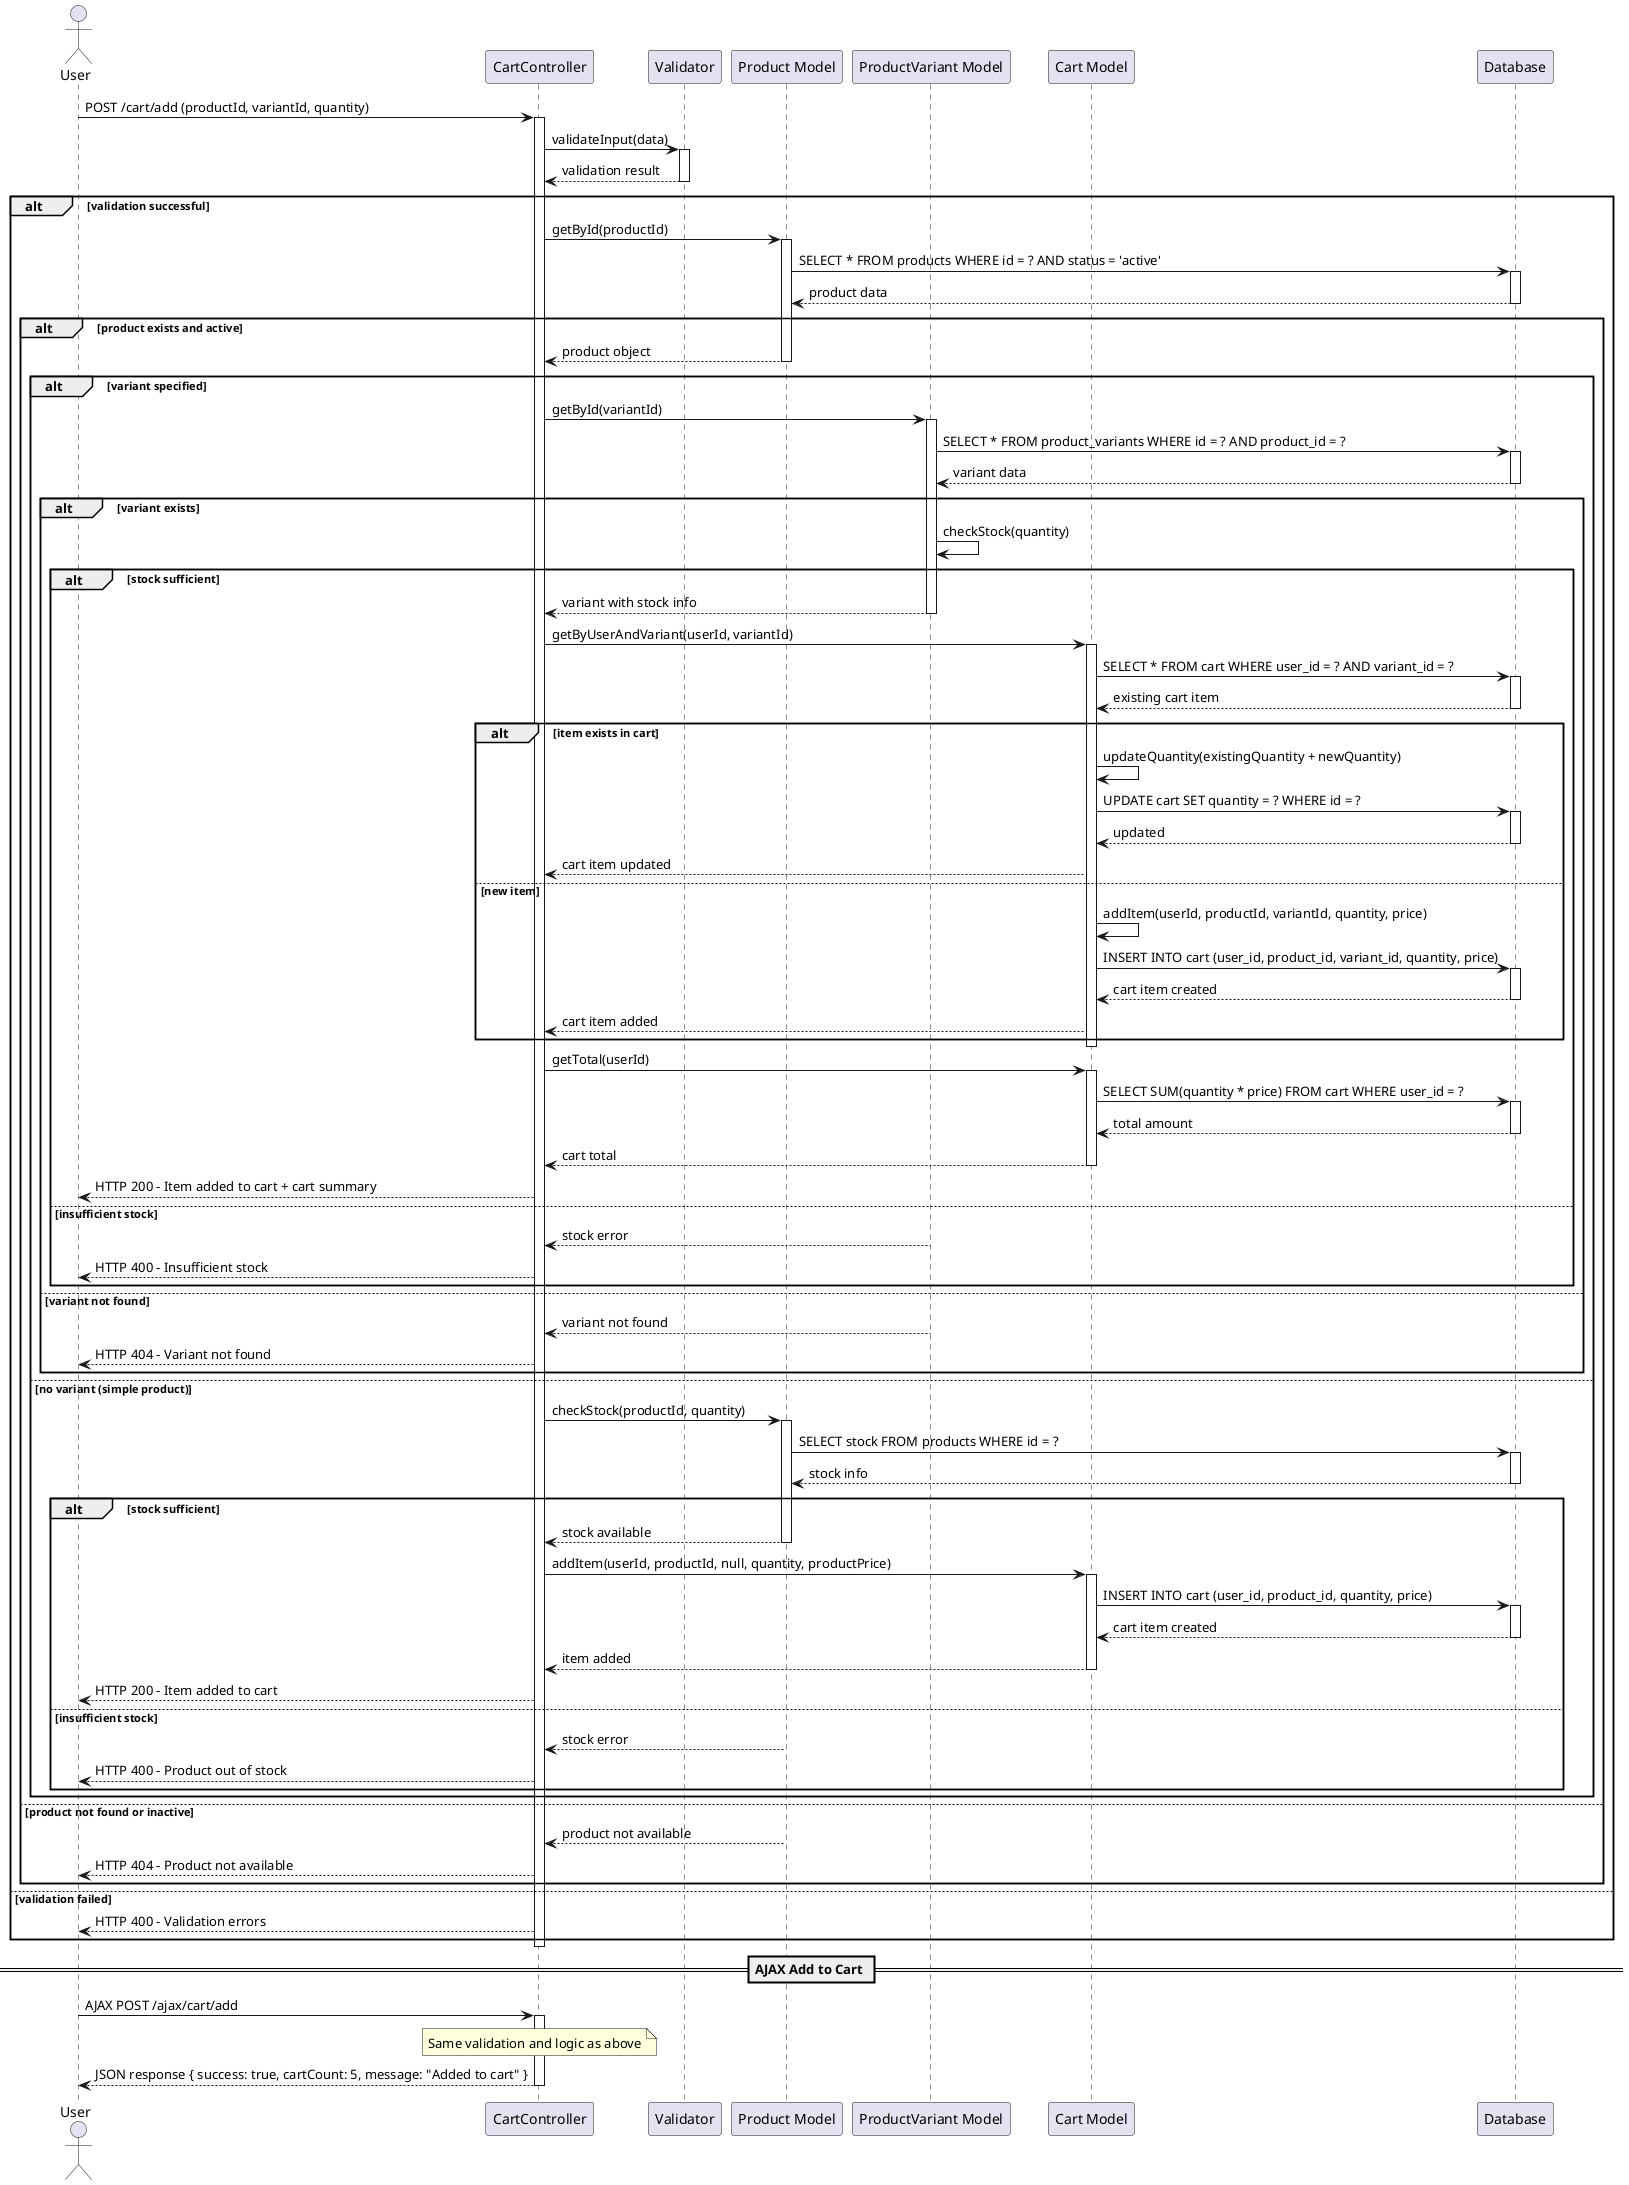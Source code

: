 @startuml Add to Cart - Sequence Diagram

actor User
participant "CartController" as Controller
participant "Validator" as Valid
participant "Product Model" as ProductModel
participant "ProductVariant Model" as VariantModel
participant "Cart Model" as CartModel
participant "Database" as DB

User -> Controller: POST /cart/add (productId, variantId, quantity)
activate Controller

Controller -> Valid: validateInput(data)
activate Valid
Valid --> Controller: validation result
deactivate Valid

alt validation successful
    Controller -> ProductModel: getById(productId)
    activate ProductModel
    ProductModel -> DB: SELECT * FROM products WHERE id = ? AND status = 'active'
    activate DB
    DB --> ProductModel: product data
    deactivate DB

    alt product exists and active
        ProductModel --> Controller: product object
        deactivate ProductModel

        alt variant specified
            Controller -> VariantModel: getById(variantId)
            activate VariantModel
            VariantModel -> DB: SELECT * FROM product_variants WHERE id = ? AND product_id = ?
            activate DB
            DB --> VariantModel: variant data
            deactivate DB

            alt variant exists
                VariantModel -> VariantModel: checkStock(quantity)

                alt stock sufficient
                    VariantModel --> Controller: variant with stock info
                    deactivate VariantModel

                    Controller -> CartModel: getByUserAndVariant(userId, variantId)
                    activate CartModel
                    CartModel -> DB: SELECT * FROM cart WHERE user_id = ? AND variant_id = ?
                    activate DB
                    DB --> CartModel: existing cart item
                    deactivate DB

                    alt item exists in cart
                        CartModel -> CartModel: updateQuantity(existingQuantity + newQuantity)
                        CartModel -> DB: UPDATE cart SET quantity = ? WHERE id = ?
                        activate DB
                        DB --> CartModel: updated
                        deactivate DB
                        CartModel --> Controller: cart item updated
                    else new item
                        CartModel -> CartModel: addItem(userId, productId, variantId, quantity, price)
                        CartModel -> DB: INSERT INTO cart (user_id, product_id, variant_id, quantity, price)
                        activate DB
                        DB --> CartModel: cart item created
                        deactivate DB
                        CartModel --> Controller: cart item added
                    end
                    deactivate CartModel

                    Controller -> CartModel: getTotal(userId)
                    activate CartModel
                    CartModel -> DB: SELECT SUM(quantity * price) FROM cart WHERE user_id = ?
                    activate DB
                    DB --> CartModel: total amount
                    deactivate DB
                    CartModel --> Controller: cart total
                    deactivate CartModel

                    Controller --> User: HTTP 200 - Item added to cart + cart summary
                else insufficient stock
                    VariantModel --> Controller: stock error
                    deactivate VariantModel
                    Controller --> User: HTTP 400 - Insufficient stock
                end
            else variant not found
                VariantModel --> Controller: variant not found
                deactivate VariantModel
                Controller --> User: HTTP 404 - Variant not found
            end
        else no variant (simple product)
            Controller -> ProductModel: checkStock(productId, quantity)
            activate ProductModel
            ProductModel -> DB: SELECT stock FROM products WHERE id = ?
            activate DB
            DB --> ProductModel: stock info
            deactivate DB

            alt stock sufficient
                ProductModel --> Controller: stock available
                deactivate ProductModel

                Controller -> CartModel: addItem(userId, productId, null, quantity, productPrice)
                activate CartModel
                CartModel -> DB: INSERT INTO cart (user_id, product_id, quantity, price)
                activate DB
                DB --> CartModel: cart item created
                deactivate DB
                CartModel --> Controller: item added
                deactivate CartModel

                Controller --> User: HTTP 200 - Item added to cart
            else insufficient stock
                ProductModel --> Controller: stock error
                deactivate ProductModel
                Controller --> User: HTTP 400 - Product out of stock
            end
        end
    else product not found or inactive
        ProductModel --> Controller: product not available
        deactivate ProductModel
        Controller --> User: HTTP 404 - Product not available
    end
else validation failed
    Controller --> User: HTTP 400 - Validation errors
end

deactivate Controller

== AJAX Add to Cart ==
User -> Controller: AJAX POST /ajax/cart/add
activate Controller

note over Controller: Same validation and logic as above

Controller --> User: JSON response { success: true, cartCount: 5, message: "Added to cart" }
deactivate Controller

@enduml
